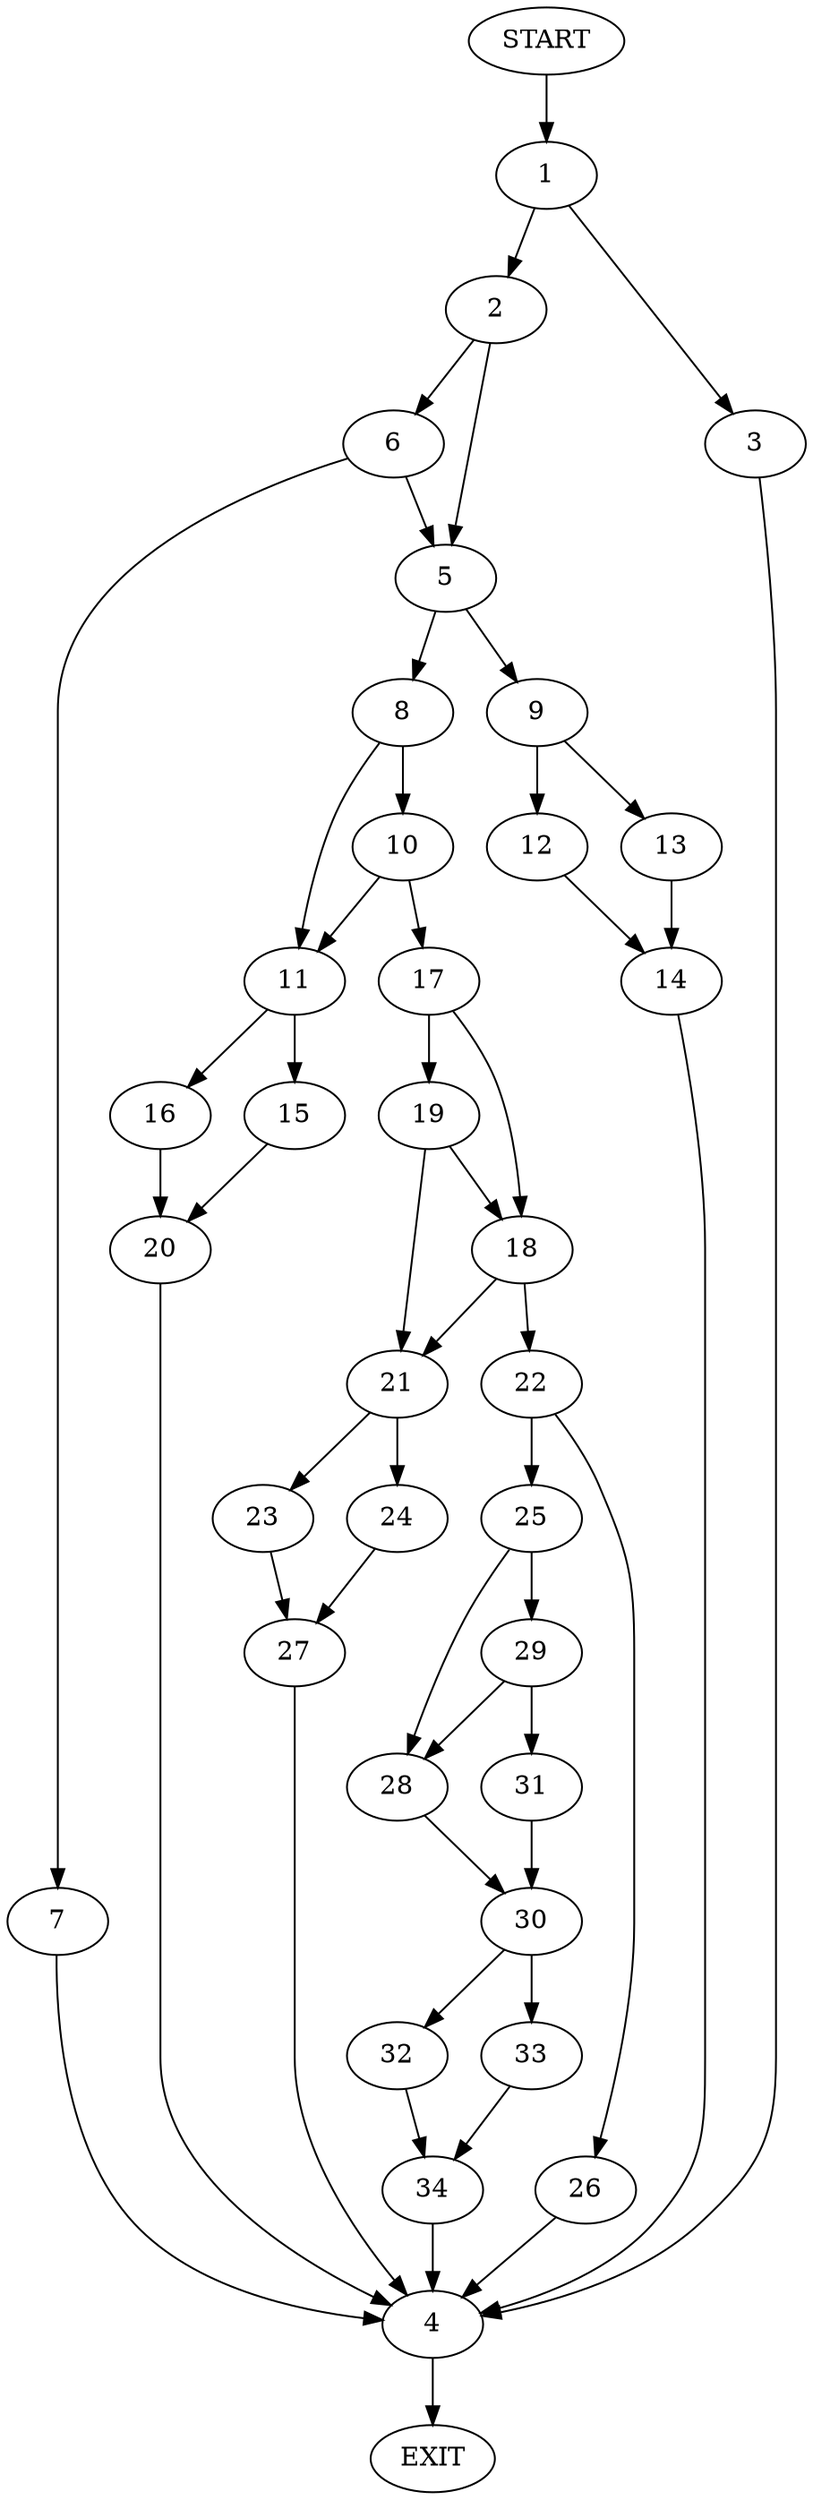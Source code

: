 digraph {
0 [label="START"]
35 [label="EXIT"]
0 -> 1
1 -> 2
1 -> 3
3 -> 4
2 -> 5
2 -> 6
4 -> 35
6 -> 5
6 -> 7
5 -> 8
5 -> 9
7 -> 4
8 -> 10
8 -> 11
9 -> 12
9 -> 13
12 -> 14
13 -> 14
14 -> 4
11 -> 15
11 -> 16
10 -> 17
10 -> 11
17 -> 18
17 -> 19
16 -> 20
15 -> 20
20 -> 4
19 -> 18
19 -> 21
18 -> 21
18 -> 22
21 -> 23
21 -> 24
22 -> 25
22 -> 26
24 -> 27
23 -> 27
27 -> 4
26 -> 4
25 -> 28
25 -> 29
28 -> 30
29 -> 31
29 -> 28
31 -> 30
30 -> 32
30 -> 33
33 -> 34
32 -> 34
34 -> 4
}
